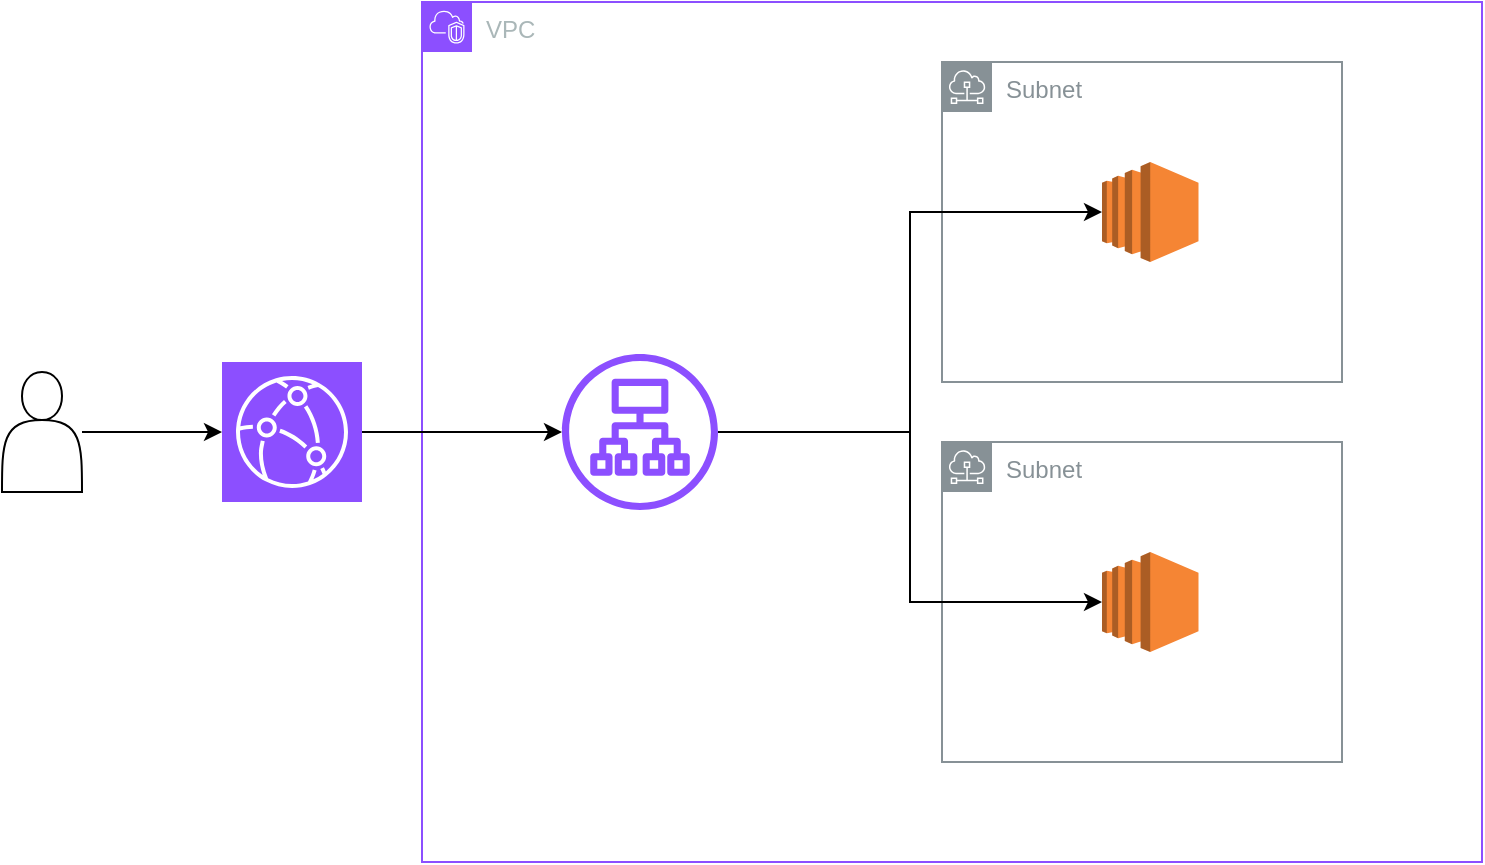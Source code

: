 <mxfile version="24.2.3" type="github">
  <diagram name="Page-1" id="hMgqBxO052lftIxrU7MZ">
    <mxGraphModel dx="1306" dy="867" grid="1" gridSize="10" guides="1" tooltips="1" connect="1" arrows="1" fold="1" page="1" pageScale="1" pageWidth="827" pageHeight="1169" math="0" shadow="0">
      <root>
        <mxCell id="0" />
        <mxCell id="1" parent="0" />
        <mxCell id="cTYHRKmMfFHaoD_bCmjP-1" value="VPC" style="points=[[0,0],[0.25,0],[0.5,0],[0.75,0],[1,0],[1,0.25],[1,0.5],[1,0.75],[1,1],[0.75,1],[0.5,1],[0.25,1],[0,1],[0,0.75],[0,0.5],[0,0.25]];outlineConnect=0;gradientColor=none;html=1;whiteSpace=wrap;fontSize=12;fontStyle=0;container=1;pointerEvents=0;collapsible=0;recursiveResize=0;shape=mxgraph.aws4.group;grIcon=mxgraph.aws4.group_vpc2;strokeColor=#8C4FFF;fillColor=none;verticalAlign=top;align=left;spacingLeft=30;fontColor=#AAB7B8;dashed=0;" vertex="1" parent="1">
          <mxGeometry x="250" y="100" width="530" height="430" as="geometry" />
        </mxCell>
        <mxCell id="cTYHRKmMfFHaoD_bCmjP-2" value="Subnet" style="sketch=0;outlineConnect=0;gradientColor=none;html=1;whiteSpace=wrap;fontSize=12;fontStyle=0;shape=mxgraph.aws4.group;grIcon=mxgraph.aws4.group_subnet;strokeColor=#879196;fillColor=none;verticalAlign=top;align=left;spacingLeft=30;fontColor=#879196;dashed=0;" vertex="1" parent="cTYHRKmMfFHaoD_bCmjP-1">
          <mxGeometry x="260" y="30" width="200" height="160" as="geometry" />
        </mxCell>
        <mxCell id="cTYHRKmMfFHaoD_bCmjP-4" value="Subnet" style="sketch=0;outlineConnect=0;gradientColor=none;html=1;whiteSpace=wrap;fontSize=12;fontStyle=0;shape=mxgraph.aws4.group;grIcon=mxgraph.aws4.group_subnet;strokeColor=#879196;fillColor=none;verticalAlign=top;align=left;spacingLeft=30;fontColor=#879196;dashed=0;" vertex="1" parent="cTYHRKmMfFHaoD_bCmjP-1">
          <mxGeometry x="260" y="220" width="200" height="160" as="geometry" />
        </mxCell>
        <mxCell id="cTYHRKmMfFHaoD_bCmjP-6" value="" style="outlineConnect=0;dashed=0;verticalLabelPosition=bottom;verticalAlign=top;align=center;html=1;shape=mxgraph.aws3.ec2;fillColor=#F58534;gradientColor=none;" vertex="1" parent="cTYHRKmMfFHaoD_bCmjP-1">
          <mxGeometry x="340" y="80" width="48.25" height="50" as="geometry" />
        </mxCell>
        <mxCell id="cTYHRKmMfFHaoD_bCmjP-7" value="" style="outlineConnect=0;dashed=0;verticalLabelPosition=bottom;verticalAlign=top;align=center;html=1;shape=mxgraph.aws3.ec2;fillColor=#F58534;gradientColor=none;" vertex="1" parent="cTYHRKmMfFHaoD_bCmjP-1">
          <mxGeometry x="340" y="275" width="48.25" height="50" as="geometry" />
        </mxCell>
        <mxCell id="cTYHRKmMfFHaoD_bCmjP-19" value="" style="sketch=0;outlineConnect=0;fontColor=#232F3E;gradientColor=none;fillColor=#8C4FFF;strokeColor=none;dashed=0;verticalLabelPosition=bottom;verticalAlign=top;align=center;html=1;fontSize=12;fontStyle=0;aspect=fixed;pointerEvents=1;shape=mxgraph.aws4.application_load_balancer;" vertex="1" parent="cTYHRKmMfFHaoD_bCmjP-1">
          <mxGeometry x="70" y="176" width="78" height="78" as="geometry" />
        </mxCell>
        <mxCell id="cTYHRKmMfFHaoD_bCmjP-23" style="edgeStyle=orthogonalEdgeStyle;rounded=0;orthogonalLoop=1;jettySize=auto;html=1;entryX=0;entryY=0.5;entryDx=0;entryDy=0;entryPerimeter=0;" edge="1" parent="cTYHRKmMfFHaoD_bCmjP-1" source="cTYHRKmMfFHaoD_bCmjP-19" target="cTYHRKmMfFHaoD_bCmjP-6">
          <mxGeometry relative="1" as="geometry" />
        </mxCell>
        <mxCell id="cTYHRKmMfFHaoD_bCmjP-24" style="edgeStyle=orthogonalEdgeStyle;rounded=0;orthogonalLoop=1;jettySize=auto;html=1;entryX=0;entryY=0.5;entryDx=0;entryDy=0;entryPerimeter=0;" edge="1" parent="cTYHRKmMfFHaoD_bCmjP-1" source="cTYHRKmMfFHaoD_bCmjP-19" target="cTYHRKmMfFHaoD_bCmjP-7">
          <mxGeometry relative="1" as="geometry" />
        </mxCell>
        <mxCell id="cTYHRKmMfFHaoD_bCmjP-17" value="" style="sketch=0;points=[[0,0,0],[0.25,0,0],[0.5,0,0],[0.75,0,0],[1,0,0],[0,1,0],[0.25,1,0],[0.5,1,0],[0.75,1,0],[1,1,0],[0,0.25,0],[0,0.5,0],[0,0.75,0],[1,0.25,0],[1,0.5,0],[1,0.75,0]];outlineConnect=0;fontColor=#232F3E;fillColor=#8C4FFF;strokeColor=#ffffff;dashed=0;verticalLabelPosition=bottom;verticalAlign=top;align=center;html=1;fontSize=12;fontStyle=0;aspect=fixed;shape=mxgraph.aws4.resourceIcon;resIcon=mxgraph.aws4.cloudfront;" vertex="1" parent="1">
          <mxGeometry x="150" y="280" width="70" height="70" as="geometry" />
        </mxCell>
        <mxCell id="cTYHRKmMfFHaoD_bCmjP-18" style="edgeStyle=orthogonalEdgeStyle;rounded=0;orthogonalLoop=1;jettySize=auto;html=1;" edge="1" parent="1" source="cTYHRKmMfFHaoD_bCmjP-17" target="cTYHRKmMfFHaoD_bCmjP-19">
          <mxGeometry relative="1" as="geometry">
            <mxPoint x="280" y="315" as="targetPoint" />
          </mxGeometry>
        </mxCell>
        <mxCell id="cTYHRKmMfFHaoD_bCmjP-25" value="" style="shape=actor;whiteSpace=wrap;html=1;" vertex="1" parent="1">
          <mxGeometry x="40" y="285" width="40" height="60" as="geometry" />
        </mxCell>
        <mxCell id="cTYHRKmMfFHaoD_bCmjP-26" style="edgeStyle=orthogonalEdgeStyle;rounded=0;orthogonalLoop=1;jettySize=auto;html=1;entryX=0;entryY=0.5;entryDx=0;entryDy=0;entryPerimeter=0;" edge="1" parent="1" source="cTYHRKmMfFHaoD_bCmjP-25" target="cTYHRKmMfFHaoD_bCmjP-17">
          <mxGeometry relative="1" as="geometry" />
        </mxCell>
      </root>
    </mxGraphModel>
  </diagram>
</mxfile>
